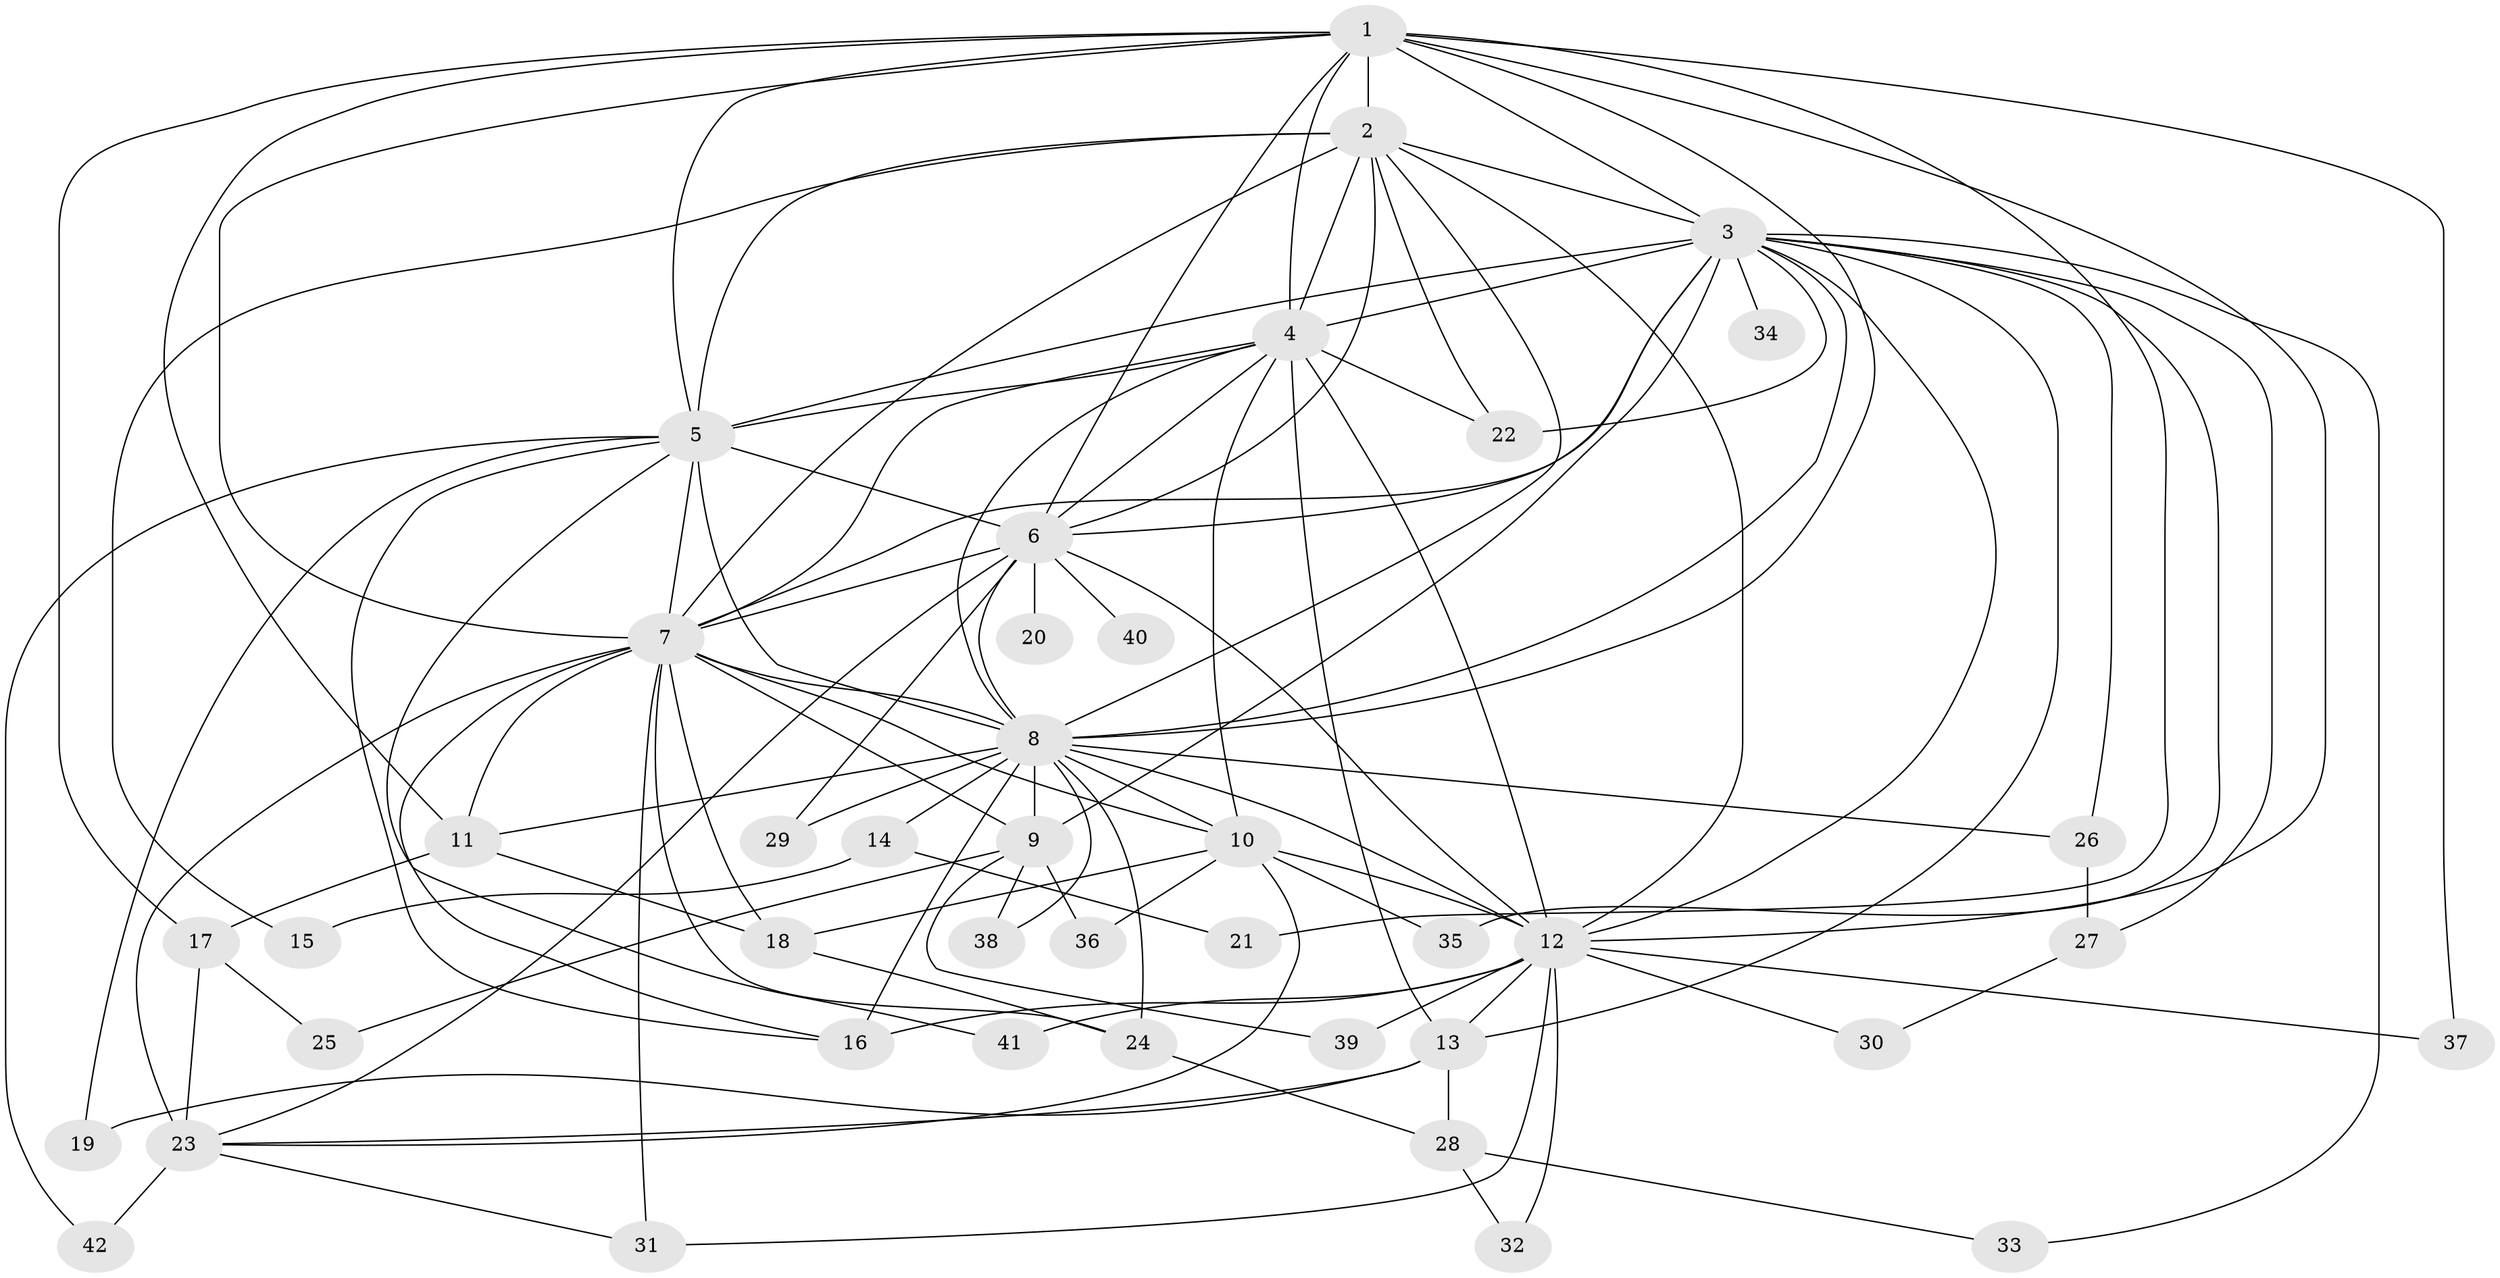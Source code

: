 // original degree distribution, {15: 0.024096385542168676, 14: 0.012048192771084338, 20: 0.024096385542168676, 32: 0.012048192771084338, 17: 0.03614457831325301, 18: 0.012048192771084338, 4: 0.0963855421686747, 8: 0.012048192771084338, 3: 0.14457831325301204, 5: 0.03614457831325301, 2: 0.5662650602409639, 6: 0.024096385542168676}
// Generated by graph-tools (version 1.1) at 2025/49/03/04/25 22:49:20]
// undirected, 42 vertices, 110 edges
graph export_dot {
  node [color=gray90,style=filled];
  1;
  2;
  3;
  4;
  5;
  6;
  7;
  8;
  9;
  10;
  11;
  12;
  13;
  14;
  15;
  16;
  17;
  18;
  19;
  20;
  21;
  22;
  23;
  24;
  25;
  26;
  27;
  28;
  29;
  30;
  31;
  32;
  33;
  34;
  35;
  36;
  37;
  38;
  39;
  40;
  41;
  42;
  1 -- 2 [weight=1.0];
  1 -- 3 [weight=1.0];
  1 -- 4 [weight=1.0];
  1 -- 5 [weight=1.0];
  1 -- 6 [weight=1.0];
  1 -- 7 [weight=2.0];
  1 -- 8 [weight=3.0];
  1 -- 11 [weight=1.0];
  1 -- 12 [weight=1.0];
  1 -- 17 [weight=1.0];
  1 -- 21 [weight=1.0];
  1 -- 37 [weight=1.0];
  2 -- 3 [weight=1.0];
  2 -- 4 [weight=1.0];
  2 -- 5 [weight=2.0];
  2 -- 6 [weight=1.0];
  2 -- 7 [weight=2.0];
  2 -- 8 [weight=2.0];
  2 -- 12 [weight=2.0];
  2 -- 15 [weight=1.0];
  2 -- 22 [weight=1.0];
  3 -- 4 [weight=2.0];
  3 -- 5 [weight=1.0];
  3 -- 6 [weight=1.0];
  3 -- 7 [weight=3.0];
  3 -- 8 [weight=2.0];
  3 -- 9 [weight=1.0];
  3 -- 12 [weight=1.0];
  3 -- 13 [weight=1.0];
  3 -- 22 [weight=1.0];
  3 -- 26 [weight=1.0];
  3 -- 27 [weight=1.0];
  3 -- 33 [weight=1.0];
  3 -- 34 [weight=1.0];
  3 -- 35 [weight=1.0];
  4 -- 5 [weight=2.0];
  4 -- 6 [weight=2.0];
  4 -- 7 [weight=2.0];
  4 -- 8 [weight=3.0];
  4 -- 10 [weight=1.0];
  4 -- 12 [weight=14.0];
  4 -- 13 [weight=2.0];
  4 -- 22 [weight=1.0];
  5 -- 6 [weight=1.0];
  5 -- 7 [weight=2.0];
  5 -- 8 [weight=2.0];
  5 -- 16 [weight=1.0];
  5 -- 19 [weight=1.0];
  5 -- 41 [weight=1.0];
  5 -- 42 [weight=1.0];
  6 -- 7 [weight=3.0];
  6 -- 8 [weight=2.0];
  6 -- 12 [weight=1.0];
  6 -- 20 [weight=1.0];
  6 -- 23 [weight=1.0];
  6 -- 29 [weight=1.0];
  6 -- 40 [weight=1.0];
  7 -- 8 [weight=4.0];
  7 -- 9 [weight=2.0];
  7 -- 10 [weight=1.0];
  7 -- 11 [weight=1.0];
  7 -- 16 [weight=1.0];
  7 -- 18 [weight=1.0];
  7 -- 23 [weight=5.0];
  7 -- 24 [weight=1.0];
  7 -- 31 [weight=1.0];
  8 -- 9 [weight=1.0];
  8 -- 10 [weight=1.0];
  8 -- 11 [weight=1.0];
  8 -- 12 [weight=4.0];
  8 -- 14 [weight=2.0];
  8 -- 16 [weight=2.0];
  8 -- 24 [weight=1.0];
  8 -- 26 [weight=1.0];
  8 -- 29 [weight=1.0];
  8 -- 38 [weight=1.0];
  9 -- 25 [weight=1.0];
  9 -- 36 [weight=1.0];
  9 -- 38 [weight=1.0];
  9 -- 39 [weight=1.0];
  10 -- 12 [weight=1.0];
  10 -- 18 [weight=1.0];
  10 -- 23 [weight=1.0];
  10 -- 35 [weight=1.0];
  10 -- 36 [weight=1.0];
  11 -- 17 [weight=1.0];
  11 -- 18 [weight=1.0];
  12 -- 13 [weight=1.0];
  12 -- 16 [weight=3.0];
  12 -- 30 [weight=1.0];
  12 -- 31 [weight=1.0];
  12 -- 32 [weight=1.0];
  12 -- 37 [weight=1.0];
  12 -- 39 [weight=1.0];
  12 -- 41 [weight=1.0];
  13 -- 19 [weight=1.0];
  13 -- 23 [weight=1.0];
  13 -- 28 [weight=1.0];
  14 -- 15 [weight=1.0];
  14 -- 21 [weight=1.0];
  17 -- 23 [weight=1.0];
  17 -- 25 [weight=1.0];
  18 -- 24 [weight=1.0];
  23 -- 31 [weight=1.0];
  23 -- 42 [weight=1.0];
  24 -- 28 [weight=1.0];
  26 -- 27 [weight=1.0];
  27 -- 30 [weight=1.0];
  28 -- 32 [weight=1.0];
  28 -- 33 [weight=1.0];
}
